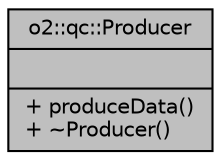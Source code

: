 digraph "o2::qc::Producer"
{
 // INTERACTIVE_SVG=YES
  bgcolor="transparent";
  edge [fontname="Helvetica",fontsize="10",labelfontname="Helvetica",labelfontsize="10"];
  node [fontname="Helvetica",fontsize="10",shape=record];
  Node1 [label="{o2::qc::Producer\n||+ produceData()\l+ ~Producer()\l}",height=0.2,width=0.4,color="black", fillcolor="grey75", style="filled" fontcolor="black"];
}
